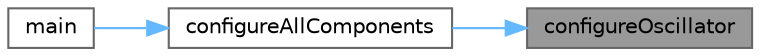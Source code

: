 digraph "configureOscillator"
{
 // LATEX_PDF_SIZE
  bgcolor="transparent";
  edge [fontname=Helvetica,fontsize=10,labelfontname=Helvetica,labelfontsize=10];
  node [fontname=Helvetica,fontsize=10,shape=box,height=0.2,width=0.4];
  rankdir="RL";
  Node1 [id="Node000001",label="configureOscillator",height=0.2,width=0.4,color="gray40", fillcolor="grey60", style="filled", fontcolor="black",tooltip="Configures the system oscillator."];
  Node1 -> Node2 [id="edge3_Node000001_Node000002",dir="back",color="steelblue1",style="solid",tooltip=" "];
  Node2 [id="Node000002",label="configureAllComponents",height=0.2,width=0.4,color="grey40", fillcolor="white", style="filled",URL="$_c_o_n_f_i_g_8c.html#afd34bcfa8f295c711b375c171d359176",tooltip="Initializes and configures all components."];
  Node2 -> Node3 [id="edge4_Node000002_Node000003",dir="back",color="steelblue1",style="solid",tooltip=" "];
  Node3 [id="Node000003",label="main",height=0.2,width=0.4,color="grey40", fillcolor="white", style="filled",URL="$main_8c.html#a840291bc02cba5474a4cb46a9b9566fe",tooltip="Main application function."];
}
